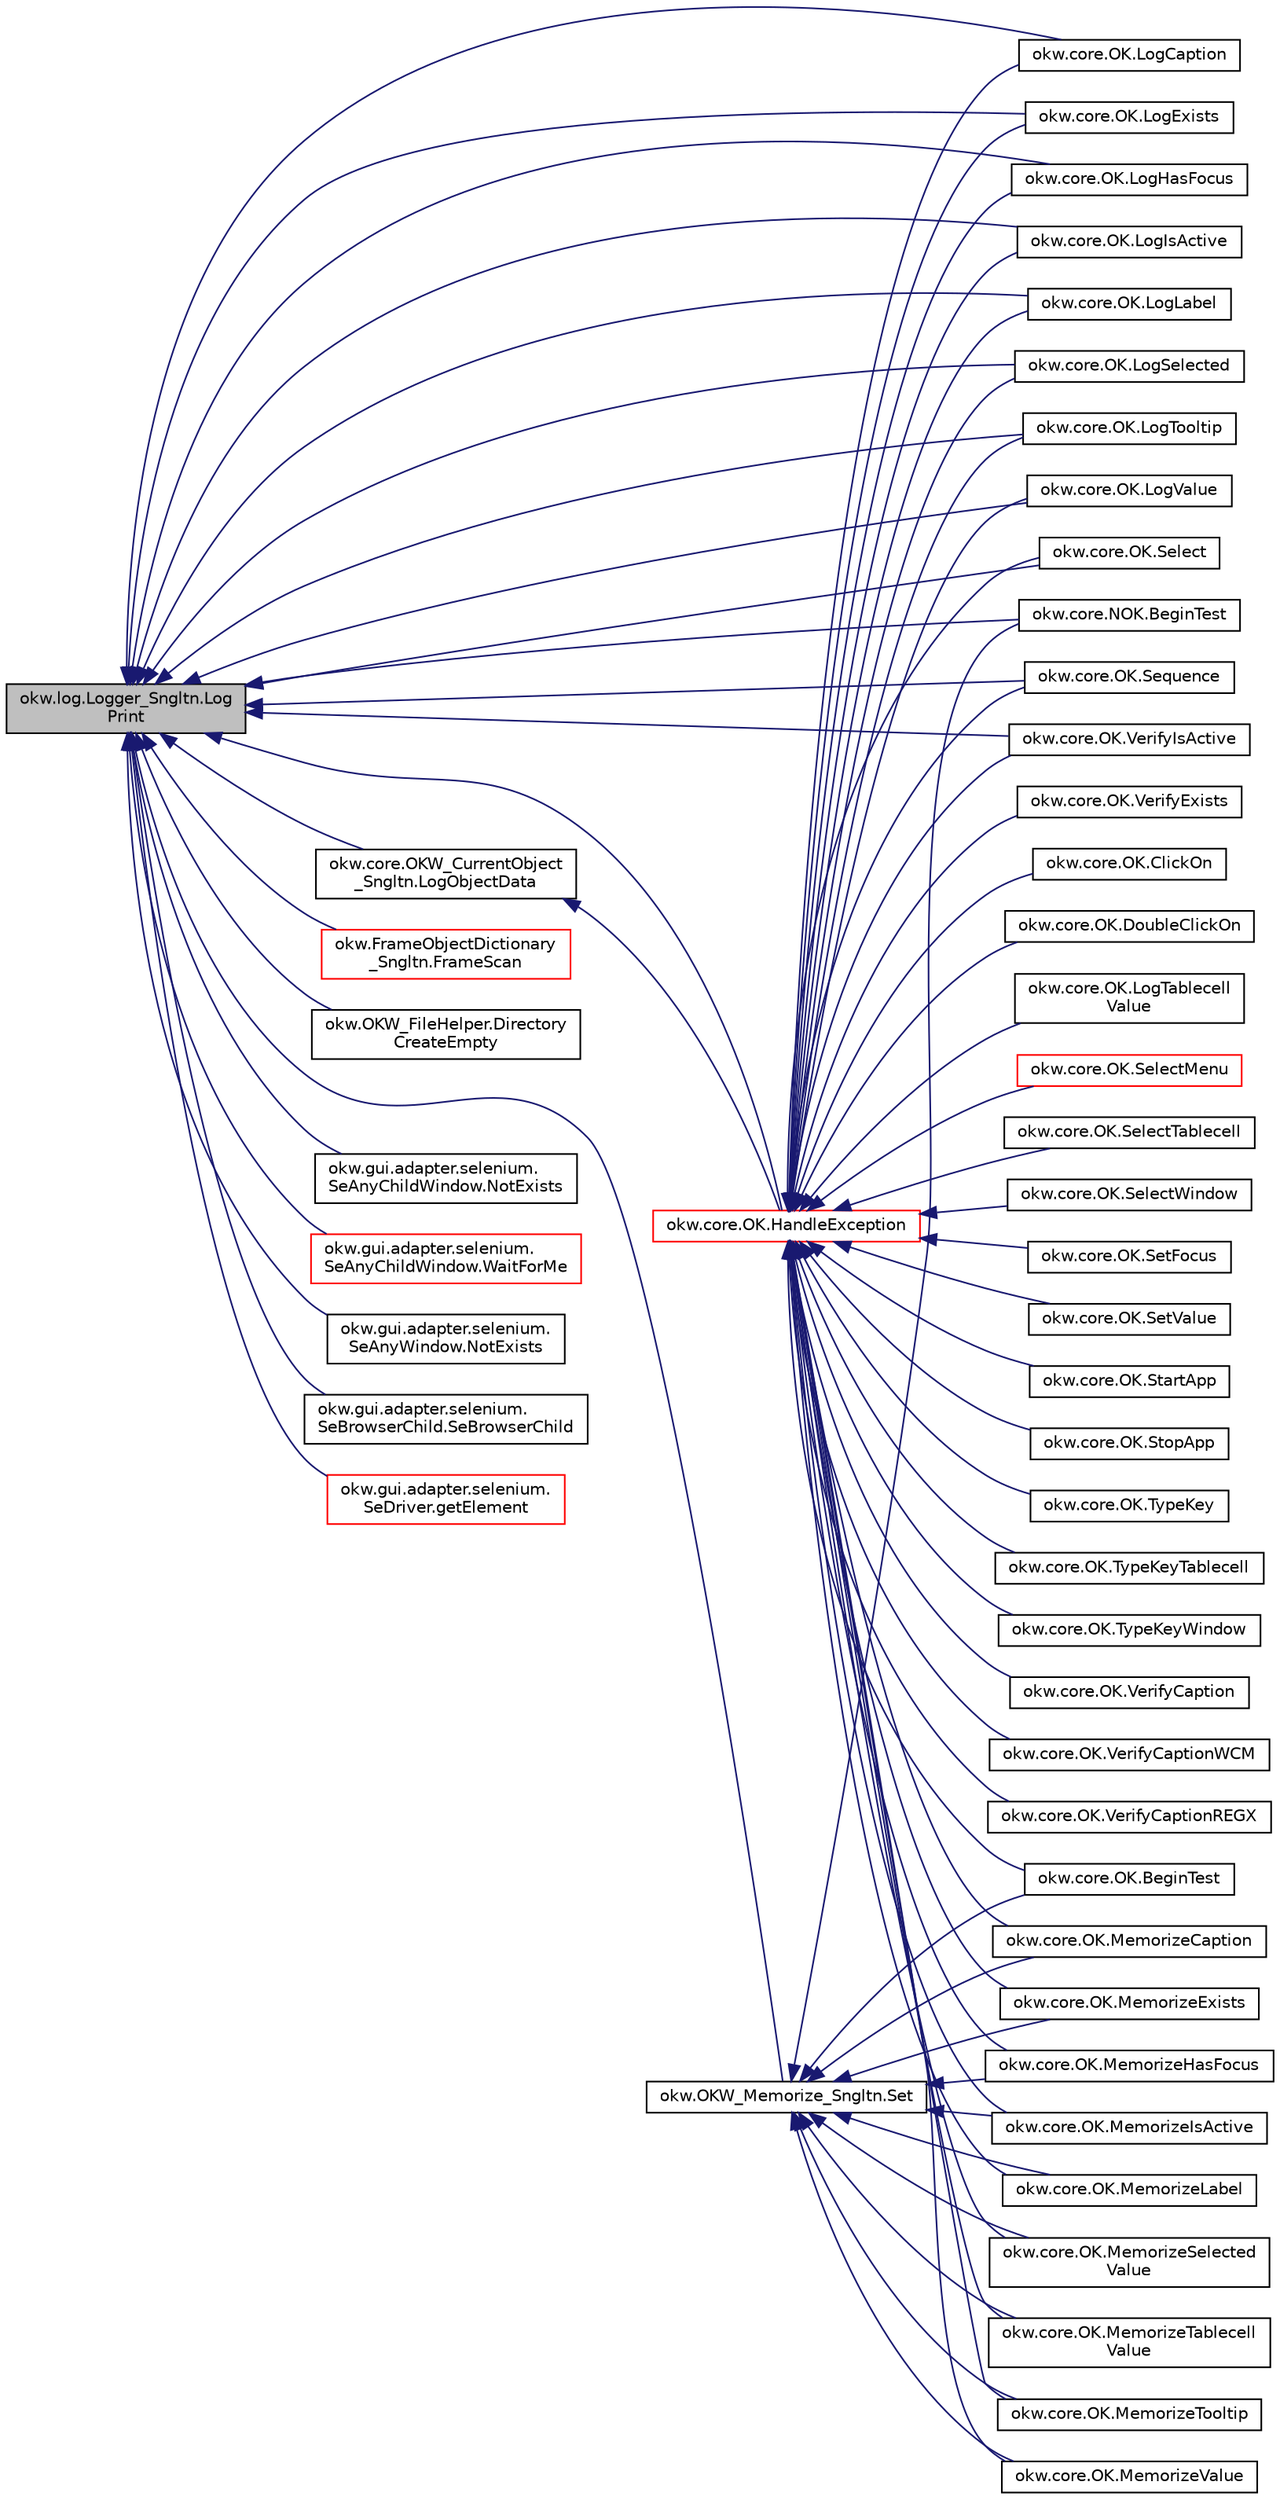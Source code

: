 digraph "okw.log.Logger_Sngltn.LogPrint"
{
 // INTERACTIVE_SVG=YES
  edge [fontname="Helvetica",fontsize="10",labelfontname="Helvetica",labelfontsize="10"];
  node [fontname="Helvetica",fontsize="10",shape=record];
  rankdir="LR";
  Node190 [label="okw.log.Logger_Sngltn.Log\lPrint",height=0.2,width=0.4,color="black", fillcolor="grey75", style="filled", fontcolor="black"];
  Node190 -> Node191 [dir="back",color="midnightblue",fontsize="10",style="solid",fontname="Helvetica"];
  Node191 [label="okw.core.NOK.BeginTest",height=0.2,width=0.4,color="black", fillcolor="white", style="filled",URL="$classokw_1_1core_1_1_n_o_k.html#a62d1765ea311e440d678cb57ca9dd2c2",tooltip="Markiert den Anfang eines neuen Testfalls. "];
  Node190 -> Node192 [dir="back",color="midnightblue",fontsize="10",style="solid",fontname="Helvetica"];
  Node192 [label="okw.core.OK.LogCaption",height=0.2,width=0.4,color="black", fillcolor="white", style="filled",URL="$classokw_1_1core_1_1_o_k.html#a2469f6149bc2c4540c48edd8facbb5c0",tooltip="Keine Beschreibung zu \"LogCaption\" verfügbar. "];
  Node190 -> Node193 [dir="back",color="midnightblue",fontsize="10",style="solid",fontname="Helvetica"];
  Node193 [label="okw.core.OK.LogExists",height=0.2,width=0.4,color="black", fillcolor="white", style="filled",URL="$classokw_1_1core_1_1_o_k.html#ac20bd936e2181f94529469c6fc130238",tooltip="Protokolliert, ob das gegebene Objekt existiert. "];
  Node190 -> Node194 [dir="back",color="midnightblue",fontsize="10",style="solid",fontname="Helvetica"];
  Node194 [label="okw.core.OK.LogHasFocus",height=0.2,width=0.4,color="black", fillcolor="white", style="filled",URL="$classokw_1_1core_1_1_o_k.html#a1b8a5a3d583ffabc0063632ab9d981cf",tooltip="Dokumentiert den Fokus-Status des gegebenen Objekts. "];
  Node190 -> Node195 [dir="back",color="midnightblue",fontsize="10",style="solid",fontname="Helvetica"];
  Node195 [label="okw.core.OK.LogIsActive",height=0.2,width=0.4,color="black", fillcolor="white", style="filled",URL="$classokw_1_1core_1_1_o_k.html#ae44a6c32e26a7f93dd5c9f7b5765ee0d",tooltip="Dokumentiert den Status des gegebenen Objekts. "];
  Node190 -> Node196 [dir="back",color="midnightblue",fontsize="10",style="solid",fontname="Helvetica"];
  Node196 [label="okw.core.OK.LogLabel",height=0.2,width=0.4,color="black", fillcolor="white", style="filled",URL="$classokw_1_1core_1_1_o_k.html#a5ca2a918fc575095dd00d15e65f1491c",tooltip="Keine Beschreibung zu \"LogLabel\" verfügbar. "];
  Node190 -> Node197 [dir="back",color="midnightblue",fontsize="10",style="solid",fontname="Helvetica"];
  Node197 [label="okw.core.OK.LogSelected",height=0.2,width=0.4,color="black", fillcolor="white", style="filled",URL="$classokw_1_1core_1_1_o_k.html#af480aabf37fd55561892d9effcdaf182",tooltip="Dokumentiert den markierten Text des gegebenen Objekts. "];
  Node190 -> Node198 [dir="back",color="midnightblue",fontsize="10",style="solid",fontname="Helvetica"];
  Node198 [label="okw.core.OK.LogTooltip",height=0.2,width=0.4,color="black", fillcolor="white", style="filled",URL="$classokw_1_1core_1_1_o_k.html#a170fa2f1a3bd1fa9f00fc160c48e76c2",tooltip="Dokumentiert die Kurzinfo zu einem Werkzeug des gegebenen Objekts. "];
  Node190 -> Node199 [dir="back",color="midnightblue",fontsize="10",style="solid",fontname="Helvetica"];
  Node199 [label="okw.core.OK.LogValue",height=0.2,width=0.4,color="black", fillcolor="white", style="filled",URL="$classokw_1_1core_1_1_o_k.html#ad13df6f48f816f5d075efe045907527d",tooltip="Dokumentiert den Standartwert eines Objekts. "];
  Node190 -> Node200 [dir="back",color="midnightblue",fontsize="10",style="solid",fontname="Helvetica"];
  Node200 [label="okw.core.OK.Select",height=0.2,width=0.4,color="black", fillcolor="white", style="filled",URL="$classokw_1_1core_1_1_o_k.html#a7ee0b387364c0c188f94099f14f2da43",tooltip="Auswahl aller Zeilen einer Liste/Tabelle, welche die gegebenen Daten enthalten. "];
  Node190 -> Node201 [dir="back",color="midnightblue",fontsize="10",style="solid",fontname="Helvetica"];
  Node201 [label="okw.core.OK.Sequence",height=0.2,width=0.4,color="black", fillcolor="white", style="filled",URL="$classokw_1_1core_1_1_o_k.html#a4ce824499d5b8b9612beff9f5438c6a1",tooltip="Ruft die Sequenz eines Fensters auf. "];
  Node190 -> Node202 [dir="back",color="midnightblue",fontsize="10",style="solid",fontname="Helvetica"];
  Node202 [label="okw.core.OK.VerifyIsActive",height=0.2,width=0.4,color="black", fillcolor="white", style="filled",URL="$classokw_1_1core_1_1_o_k.html#a071aec5319238e209cfc6f1434ea13e8",tooltip="copydoc IOKW_State::VerifyHasFocus(String,String) "];
  Node190 -> Node203 [dir="back",color="midnightblue",fontsize="10",style="solid",fontname="Helvetica"];
  Node203 [label="okw.core.OK.HandleException",height=0.2,width=0.4,color="red", fillcolor="white", style="filled",URL="$classokw_1_1core_1_1_o_k.html#a1d020010a639b1aba44f93f4d046611d",tooltip="Zentrale Exception-Behandlung. "];
  Node203 -> Node204 [dir="back",color="midnightblue",fontsize="10",style="solid",fontname="Helvetica"];
  Node204 [label="okw.core.OK.BeginTest",height=0.2,width=0.4,color="black", fillcolor="white", style="filled",URL="$classokw_1_1core_1_1_o_k.html#a594d5a3518a401240bc1868f5883a393",tooltip="Markiert den Anfang eines neuen Testfalls. "];
  Node203 -> Node205 [dir="back",color="midnightblue",fontsize="10",style="solid",fontname="Helvetica"];
  Node205 [label="okw.core.OK.ClickOn",height=0.2,width=0.4,color="black", fillcolor="white", style="filled",URL="$classokw_1_1core_1_1_o_k.html#a1a4fcce79cac7386f04495383d2985b3",tooltip="Klickt auf das gegebene Objekt. "];
  Node203 -> Node206 [dir="back",color="midnightblue",fontsize="10",style="solid",fontname="Helvetica"];
  Node206 [label="okw.core.OK.DoubleClickOn",height=0.2,width=0.4,color="black", fillcolor="white", style="filled",URL="$classokw_1_1core_1_1_o_k.html#a3e40c302aa78cb83aa1fcfd0dafa24b0",tooltip="Klickt auf das gegebene Objekt. "];
  Node203 -> Node192 [dir="back",color="midnightblue",fontsize="10",style="solid",fontname="Helvetica"];
  Node203 -> Node193 [dir="back",color="midnightblue",fontsize="10",style="solid",fontname="Helvetica"];
  Node203 -> Node194 [dir="back",color="midnightblue",fontsize="10",style="solid",fontname="Helvetica"];
  Node203 -> Node195 [dir="back",color="midnightblue",fontsize="10",style="solid",fontname="Helvetica"];
  Node203 -> Node196 [dir="back",color="midnightblue",fontsize="10",style="solid",fontname="Helvetica"];
  Node203 -> Node197 [dir="back",color="midnightblue",fontsize="10",style="solid",fontname="Helvetica"];
  Node203 -> Node207 [dir="back",color="midnightblue",fontsize="10",style="solid",fontname="Helvetica"];
  Node207 [label="okw.core.OK.LogTablecell\lValue",height=0.2,width=0.4,color="black", fillcolor="white", style="filled",URL="$classokw_1_1core_1_1_o_k.html#a7c6a02d1f58952de8cc3591379cdfbe3",tooltip="Dokumentiert den Wert der ausgewählten Zelle. "];
  Node203 -> Node198 [dir="back",color="midnightblue",fontsize="10",style="solid",fontname="Helvetica"];
  Node203 -> Node199 [dir="back",color="midnightblue",fontsize="10",style="solid",fontname="Helvetica"];
  Node203 -> Node208 [dir="back",color="midnightblue",fontsize="10",style="solid",fontname="Helvetica"];
  Node208 [label="okw.core.OK.MemorizeCaption",height=0.2,width=0.4,color="black", fillcolor="white", style="filled",URL="$classokw_1_1core_1_1_o_k.html#ac2a9670eced42eb1621f02ce9846efd6",tooltip="Keine Beschreibung zu \"MemorizeCaption\" verfügbar. "];
  Node203 -> Node209 [dir="back",color="midnightblue",fontsize="10",style="solid",fontname="Helvetica"];
  Node209 [label="okw.core.OK.MemorizeExists",height=0.2,width=0.4,color="black", fillcolor="white", style="filled",URL="$classokw_1_1core_1_1_o_k.html#a65b799153c180a18d5e2fc80b962ac30",tooltip="Merkt sich den aktuell existierenden Zustand des Objekts. "];
  Node203 -> Node210 [dir="back",color="midnightblue",fontsize="10",style="solid",fontname="Helvetica"];
  Node210 [label="okw.core.OK.MemorizeHasFocus",height=0.2,width=0.4,color="black", fillcolor="white", style="filled",URL="$classokw_1_1core_1_1_o_k.html#a0a62a96361ec2981759aa19b215134dd",tooltip="Keine Beschreibung zu \"MemorizeHasFocus\" verfügbar. "];
  Node203 -> Node211 [dir="back",color="midnightblue",fontsize="10",style="solid",fontname="Helvetica"];
  Node211 [label="okw.core.OK.MemorizeIsActive",height=0.2,width=0.4,color="black", fillcolor="white", style="filled",URL="$classokw_1_1core_1_1_o_k.html#a0b58eccf5013608aa117756dd5f0a5d6",tooltip="Merkt sich den Zustand des gegebenen Objekts. "];
  Node203 -> Node212 [dir="back",color="midnightblue",fontsize="10",style="solid",fontname="Helvetica"];
  Node212 [label="okw.core.OK.MemorizeLabel",height=0.2,width=0.4,color="black", fillcolor="white", style="filled",URL="$classokw_1_1core_1_1_o_k.html#abf2d3b0ea27ab824c3392235e9762d2c",tooltip="Keine Beschreibung zu \"MemorizeLabel\" verfügbar. "];
  Node203 -> Node213 [dir="back",color="midnightblue",fontsize="10",style="solid",fontname="Helvetica"];
  Node213 [label="okw.core.OK.MemorizeSelected\lValue",height=0.2,width=0.4,color="black", fillcolor="white", style="filled",URL="$classokw_1_1core_1_1_o_k.html#a31a33ee47ccd711eef129564c0cc171d",tooltip="Keine Beschreibung zu \"MemorizeSelectedValue\" verfügbar. "];
  Node203 -> Node214 [dir="back",color="midnightblue",fontsize="10",style="solid",fontname="Helvetica"];
  Node214 [label="okw.core.OK.MemorizeTablecell\lValue",height=0.2,width=0.4,color="black", fillcolor="white", style="filled",URL="$classokw_1_1core_1_1_o_k.html#abb2a76e85290552da0391746609d9303",tooltip="Merkt sich den Wert der gegebenen Zelle in der Tabelle. throws Exception "];
  Node203 -> Node215 [dir="back",color="midnightblue",fontsize="10",style="solid",fontname="Helvetica"];
  Node215 [label="okw.core.OK.MemorizeTooltip",height=0.2,width=0.4,color="black", fillcolor="white", style="filled",URL="$classokw_1_1core_1_1_o_k.html#a7ec0d0c4a0f507cb107c2d3cbec2c4af",tooltip="Dokumentiert den Tooltip-Text (Kurzinformation) des gegebenen Objekts. "];
  Node203 -> Node216 [dir="back",color="midnightblue",fontsize="10",style="solid",fontname="Helvetica"];
  Node216 [label="okw.core.OK.MemorizeValue",height=0.2,width=0.4,color="black", fillcolor="white", style="filled",URL="$classokw_1_1core_1_1_o_k.html#aff28467a54fa4cacaf859a83a0f6c552",tooltip="Merkt sich den Standartwert eines Objekts. "];
  Node203 -> Node200 [dir="back",color="midnightblue",fontsize="10",style="solid",fontname="Helvetica"];
  Node203 -> Node217 [dir="back",color="midnightblue",fontsize="10",style="solid",fontname="Helvetica"];
  Node217 [label="okw.core.OK.SelectMenu",height=0.2,width=0.4,color="red", fillcolor="white", style="filled",URL="$classokw_1_1core_1_1_o_k.html#ae30b70ea446f3a58022a617177d0bcb6",tooltip="Wählt den gegebenen Menü-Eintrag aus. "];
  Node203 -> Node219 [dir="back",color="midnightblue",fontsize="10",style="solid",fontname="Helvetica"];
  Node219 [label="okw.core.OK.SelectTablecell",height=0.2,width=0.4,color="black", fillcolor="white", style="filled",URL="$classokw_1_1core_1_1_o_k.html#a0cbda1e1d604b0b988296c48835300cc",tooltip="Wählt die gegebene Tabellenzelle aus. "];
  Node203 -> Node220 [dir="back",color="midnightblue",fontsize="10",style="solid",fontname="Helvetica"];
  Node220 [label="okw.core.OK.SelectWindow",height=0.2,width=0.4,color="black", fillcolor="white", style="filled",URL="$classokw_1_1core_1_1_o_k.html#a4609a2156286fe56e1d4dba1695cd600",tooltip="Setzt den Kontext auf das gegebene Fenster. "];
  Node203 -> Node201 [dir="back",color="midnightblue",fontsize="10",style="solid",fontname="Helvetica"];
  Node203 -> Node221 [dir="back",color="midnightblue",fontsize="10",style="solid",fontname="Helvetica"];
  Node221 [label="okw.core.OK.SetFocus",height=0.2,width=0.4,color="black", fillcolor="white", style="filled",URL="$classokw_1_1core_1_1_o_k.html#a2ec62170b8430a0ea58e919d8d46a7c0",tooltip="Setzt den Fokus auf das gegebene Fensterobjekt. "];
  Node203 -> Node222 [dir="back",color="midnightblue",fontsize="10",style="solid",fontname="Helvetica"];
  Node222 [label="okw.core.OK.SetValue",height=0.2,width=0.4,color="black", fillcolor="white", style="filled",URL="$classokw_1_1core_1_1_o_k.html#a6af4fe0d34a701aefc8ce67657b3c432",tooltip="Setzt den Wert des gegebenen Fensterobjekts auf den gegebenen Wert. "];
  Node203 -> Node223 [dir="back",color="midnightblue",fontsize="10",style="solid",fontname="Helvetica"];
  Node223 [label="okw.core.OK.StartApp",height=0.2,width=0.4,color="black", fillcolor="white", style="filled",URL="$classokw_1_1core_1_1_o_k.html#a38d47241f9746791eecaf7a45fcabb80",tooltip="Startet die gegebene Anwendung. "];
  Node203 -> Node224 [dir="back",color="midnightblue",fontsize="10",style="solid",fontname="Helvetica"];
  Node224 [label="okw.core.OK.StopApp",height=0.2,width=0.4,color="black", fillcolor="white", style="filled",URL="$classokw_1_1core_1_1_o_k.html#adbb934e4f20a0c451b4720a67c6cf99a",tooltip="Beendet eine gegebene Anwendung. "];
  Node203 -> Node225 [dir="back",color="midnightblue",fontsize="10",style="solid",fontname="Helvetica"];
  Node225 [label="okw.core.OK.TypeKey",height=0.2,width=0.4,color="black", fillcolor="white", style="filled",URL="$classokw_1_1core_1_1_o_k.html#a4600012e7b1fdbedcee36313d0397fd5",tooltip="Tastatureingaben von Daten in das aktive Fensterobjekt. "];
  Node203 -> Node226 [dir="back",color="midnightblue",fontsize="10",style="solid",fontname="Helvetica"];
  Node226 [label="okw.core.OK.TypeKeyTablecell",height=0.2,width=0.4,color="black", fillcolor="white", style="filled",URL="$classokw_1_1core_1_1_o_k.html#afbfb6cebd96c8087190627a4c0d0f7c4",tooltip="Eingabe von Daten in eine gegebene Tabellenzelle über die Tastatur. "];
  Node203 -> Node227 [dir="back",color="midnightblue",fontsize="10",style="solid",fontname="Helvetica"];
  Node227 [label="okw.core.OK.TypeKeyWindow",height=0.2,width=0.4,color="black", fillcolor="white", style="filled",URL="$classokw_1_1core_1_1_o_k.html#ad91da46f1631eed55757d42061543e86",tooltip="Tastatureingabe in ein bestimmtes Fensterobjekt. "];
  Node203 -> Node228 [dir="back",color="midnightblue",fontsize="10",style="solid",fontname="Helvetica"];
  Node228 [label="okw.core.OK.VerifyCaption",height=0.2,width=0.4,color="black", fillcolor="white", style="filled",URL="$classokw_1_1core_1_1_o_k.html#afe1a1b392d59c5ceef93ed6d0cfd2e01",tooltip="Prüft den Standardwert eines Objektes (in den meisten Fällen ist dies der angezeigte Text)..."];
  Node203 -> Node229 [dir="back",color="midnightblue",fontsize="10",style="solid",fontname="Helvetica"];
  Node229 [label="okw.core.OK.VerifyCaptionWCM",height=0.2,width=0.4,color="black", fillcolor="white", style="filled",URL="$classokw_1_1core_1_1_o_k.html#a461f7511030e7975fe983b2509527529",tooltip="Prüft den Standardwert eines Objektes (in den meisten Fällen ist dies der angezeigte Text)..."];
  Node203 -> Node230 [dir="back",color="midnightblue",fontsize="10",style="solid",fontname="Helvetica"];
  Node230 [label="okw.core.OK.VerifyCaptionREGX",height=0.2,width=0.4,color="black", fillcolor="white", style="filled",URL="$classokw_1_1core_1_1_o_k.html#a7b0869a2a6df63be61899963dc35d768",tooltip="Überprüft die Überschrift des Objektes. "];
  Node203 -> Node231 [dir="back",color="midnightblue",fontsize="10",style="solid",fontname="Helvetica"];
  Node231 [label="okw.core.OK.VerifyExists",height=0.2,width=0.4,color="black", fillcolor="white", style="filled",URL="$classokw_1_1core_1_1_o_k.html#a9785853231d70946dcbbfcd44b509c25",tooltip="Prüft, ob das gegebene Objekt existiert. "];
  Node203 -> Node202 [dir="back",color="midnightblue",fontsize="10",style="solid",fontname="Helvetica"];
  Node190 -> Node251 [dir="back",color="midnightblue",fontsize="10",style="solid",fontname="Helvetica"];
  Node251 [label="okw.core.OKW_CurrentObject\l_Sngltn.LogObjectData",height=0.2,width=0.4,color="black", fillcolor="white", style="filled",URL="$classokw_1_1core_1_1_o_k_w___current_object___sngltn.html#a01b48f2c86a2f91909143ee9063dfd86",tooltip="Methode gibt alle wichtigen Informationen zum aktuellen Objekt aus. "];
  Node251 -> Node203 [dir="back",color="midnightblue",fontsize="10",style="solid",fontname="Helvetica"];
  Node190 -> Node252 [dir="back",color="midnightblue",fontsize="10",style="solid",fontname="Helvetica"];
  Node252 [label="okw.FrameObjectDictionary\l_Sngltn.FrameScan",height=0.2,width=0.4,color="red", fillcolor="white", style="filled",URL="$classokw_1_1_frame_object_dictionary___sngltn.html#af54d00c1b571c20ac8276100b8aa16f9",tooltip="Liefert die Instanz der Klasse. "];
  Node190 -> Node255 [dir="back",color="midnightblue",fontsize="10",style="solid",fontname="Helvetica"];
  Node255 [label="okw.OKW_FileHelper.Directory\lCreateEmpty",height=0.2,width=0.4,color="black", fillcolor="white", style="filled",URL="$classokw_1_1_o_k_w___file_helper.html#aa473ae2d5c368af206b84a19e3b0df03"];
  Node190 -> Node256 [dir="back",color="midnightblue",fontsize="10",style="solid",fontname="Helvetica"];
  Node256 [label="okw.OKW_Memorize_Sngltn.Set",height=0.2,width=0.4,color="black", fillcolor="white", style="filled",URL="$classokw_1_1_o_k_w___memorize___sngltn.html#a198508e5139e558289c076a77b2d73f5",tooltip="Setzt/Merkt sich das MemKey/Value-Paar. "];
  Node256 -> Node191 [dir="back",color="midnightblue",fontsize="10",style="solid",fontname="Helvetica"];
  Node256 -> Node204 [dir="back",color="midnightblue",fontsize="10",style="solid",fontname="Helvetica"];
  Node256 -> Node208 [dir="back",color="midnightblue",fontsize="10",style="solid",fontname="Helvetica"];
  Node256 -> Node209 [dir="back",color="midnightblue",fontsize="10",style="solid",fontname="Helvetica"];
  Node256 -> Node210 [dir="back",color="midnightblue",fontsize="10",style="solid",fontname="Helvetica"];
  Node256 -> Node211 [dir="back",color="midnightblue",fontsize="10",style="solid",fontname="Helvetica"];
  Node256 -> Node212 [dir="back",color="midnightblue",fontsize="10",style="solid",fontname="Helvetica"];
  Node256 -> Node213 [dir="back",color="midnightblue",fontsize="10",style="solid",fontname="Helvetica"];
  Node256 -> Node214 [dir="back",color="midnightblue",fontsize="10",style="solid",fontname="Helvetica"];
  Node256 -> Node215 [dir="back",color="midnightblue",fontsize="10",style="solid",fontname="Helvetica"];
  Node256 -> Node216 [dir="back",color="midnightblue",fontsize="10",style="solid",fontname="Helvetica"];
  Node190 -> Node257 [dir="back",color="midnightblue",fontsize="10",style="solid",fontname="Helvetica"];
  Node257 [label="okw.gui.adapter.selenium.\lSeAnyChildWindow.NotExists",height=0.2,width=0.4,color="black", fillcolor="white", style="filled",URL="$classokw_1_1gui_1_1adapter_1_1selenium_1_1_se_any_child_window.html#a3bac3a56e303599b56c3a1b254d19a84",tooltip="Prüft die nicht Existenz des aktuellen Objektes. "];
  Node190 -> Node258 [dir="back",color="midnightblue",fontsize="10",style="solid",fontname="Helvetica"];
  Node258 [label="okw.gui.adapter.selenium.\lSeAnyChildWindow.WaitForMe",height=0.2,width=0.4,color="red", fillcolor="white", style="filled",URL="$classokw_1_1gui_1_1adapter_1_1selenium_1_1_se_any_child_window.html#a72faf4aa1717b4178fae1b0570ca9b28",tooltip="Wartet auf das Objekt Wenn kein Fenster gefunden wird,. "];
  Node190 -> Node308 [dir="back",color="midnightblue",fontsize="10",style="solid",fontname="Helvetica"];
  Node308 [label="okw.gui.adapter.selenium.\lSeAnyWindow.NotExists",height=0.2,width=0.4,color="black", fillcolor="white", style="filled",URL="$classokw_1_1gui_1_1adapter_1_1selenium_1_1_se_any_window.html#a0bef055aba55927cd32eea0fe23d9805",tooltip="Prüft die nicht Existenz des aktuellen Objektes. "];
  Node190 -> Node309 [dir="back",color="midnightblue",fontsize="10",style="solid",fontname="Helvetica"];
  Node309 [label="okw.gui.adapter.selenium.\lSeBrowserChild.SeBrowserChild",height=0.2,width=0.4,color="black", fillcolor="white", style="filled",URL="$classokw_1_1gui_1_1adapter_1_1selenium_1_1_se_browser_child.html#ab5951bea393bf1c873b04e2f7ebe19ed"];
  Node190 -> Node310 [dir="back",color="midnightblue",fontsize="10",style="solid",fontname="Helvetica"];
  Node310 [label="okw.gui.adapter.selenium.\lSeDriver.getElement",height=0.2,width=0.4,color="red", fillcolor="white", style="filled",URL="$classokw_1_1gui_1_1adapter_1_1selenium_1_1_se_driver.html#ae08fe1cf4c694bb3a4dfb1f1837b26bc",tooltip="Ermittelt das Webelement mit der gegebenen frameID und dem gegebenen Locator. "];
}
